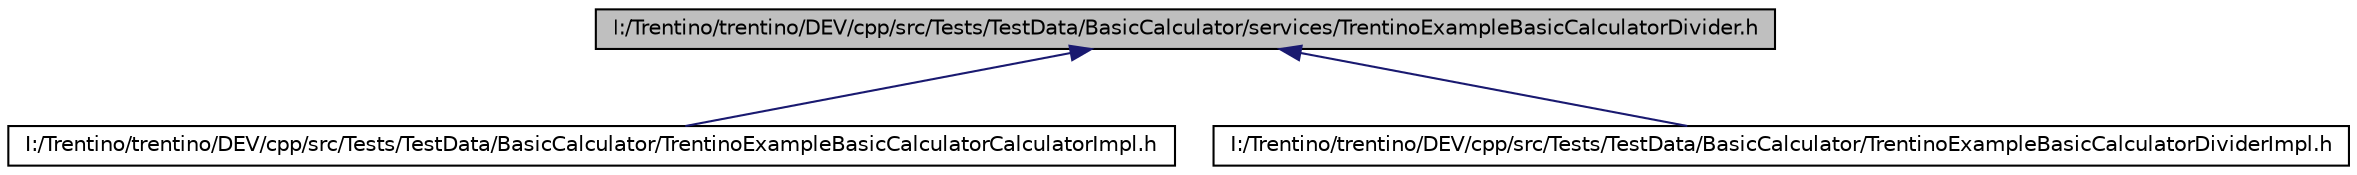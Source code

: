 digraph G
{
  edge [fontname="Helvetica",fontsize="10",labelfontname="Helvetica",labelfontsize="10"];
  node [fontname="Helvetica",fontsize="10",shape=record];
  Node1 [label="I:/Trentino/trentino/DEV/cpp/src/Tests/TestData/BasicCalculator/services/TrentinoExampleBasicCalculatorDivider.h",height=0.2,width=0.4,color="black", fillcolor="grey75", style="filled" fontcolor="black"];
  Node1 -> Node2 [dir="back",color="midnightblue",fontsize="10",style="solid",fontname="Helvetica"];
  Node2 [label="I:/Trentino/trentino/DEV/cpp/src/Tests/TestData/BasicCalculator/TrentinoExampleBasicCalculatorCalculatorImpl.h",height=0.2,width=0.4,color="black", fillcolor="white", style="filled",URL="$_test_data_2_basic_calculator_2_trentino_example_basic_calculator_calculator_impl_8h.html"];
  Node1 -> Node3 [dir="back",color="midnightblue",fontsize="10",style="solid",fontname="Helvetica"];
  Node3 [label="I:/Trentino/trentino/DEV/cpp/src/Tests/TestData/BasicCalculator/TrentinoExampleBasicCalculatorDividerImpl.h",height=0.2,width=0.4,color="black", fillcolor="white", style="filled",URL="$_test_data_2_basic_calculator_2_trentino_example_basic_calculator_divider_impl_8h.html"];
}
